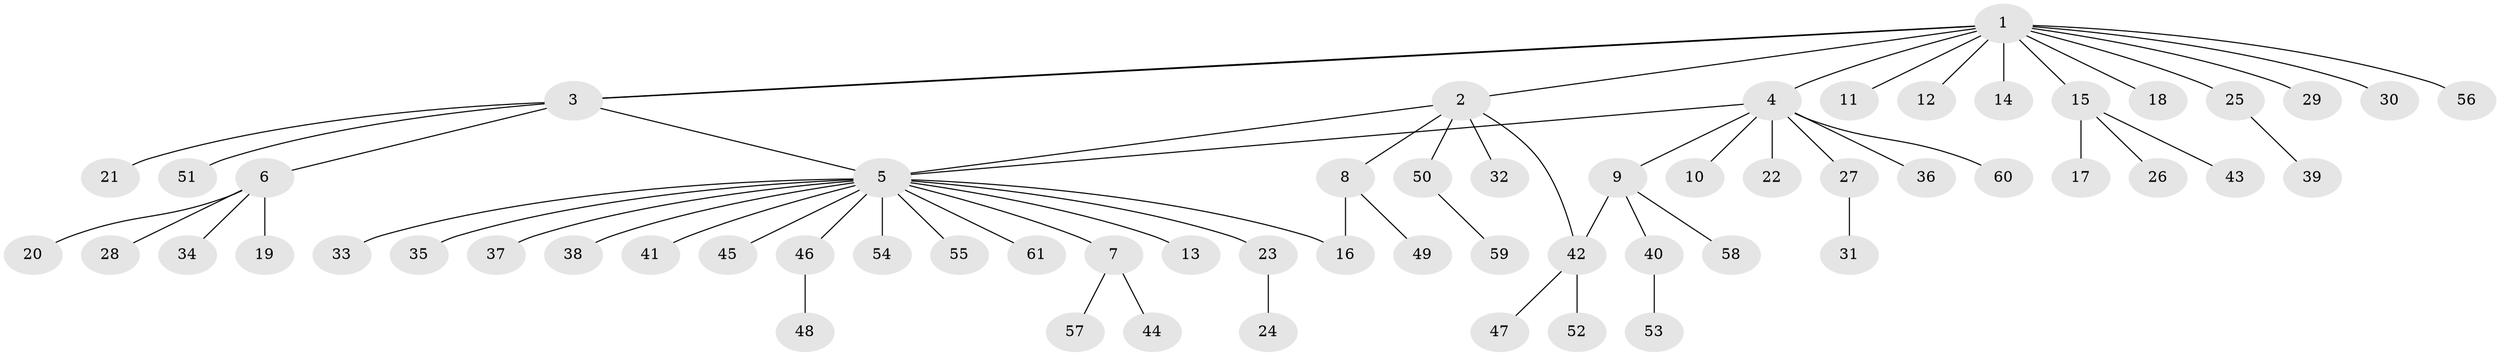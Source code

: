 // coarse degree distribution, {13: 0.023809523809523808, 6: 0.047619047619047616, 8: 0.023809523809523808, 10: 0.023809523809523808, 2: 0.11904761904761904, 3: 0.047619047619047616, 4: 0.023809523809523808, 1: 0.6904761904761905}
// Generated by graph-tools (version 1.1) at 2025/18/03/04/25 18:18:22]
// undirected, 61 vertices, 65 edges
graph export_dot {
graph [start="1"]
  node [color=gray90,style=filled];
  1;
  2;
  3;
  4;
  5;
  6;
  7;
  8;
  9;
  10;
  11;
  12;
  13;
  14;
  15;
  16;
  17;
  18;
  19;
  20;
  21;
  22;
  23;
  24;
  25;
  26;
  27;
  28;
  29;
  30;
  31;
  32;
  33;
  34;
  35;
  36;
  37;
  38;
  39;
  40;
  41;
  42;
  43;
  44;
  45;
  46;
  47;
  48;
  49;
  50;
  51;
  52;
  53;
  54;
  55;
  56;
  57;
  58;
  59;
  60;
  61;
  1 -- 2;
  1 -- 3;
  1 -- 3;
  1 -- 4;
  1 -- 11;
  1 -- 12;
  1 -- 14;
  1 -- 15;
  1 -- 18;
  1 -- 25;
  1 -- 29;
  1 -- 30;
  1 -- 56;
  2 -- 5;
  2 -- 8;
  2 -- 32;
  2 -- 42;
  2 -- 50;
  3 -- 5;
  3 -- 6;
  3 -- 21;
  3 -- 51;
  4 -- 5;
  4 -- 9;
  4 -- 10;
  4 -- 22;
  4 -- 27;
  4 -- 36;
  4 -- 60;
  5 -- 7;
  5 -- 13;
  5 -- 16;
  5 -- 23;
  5 -- 33;
  5 -- 35;
  5 -- 37;
  5 -- 38;
  5 -- 41;
  5 -- 45;
  5 -- 46;
  5 -- 54;
  5 -- 55;
  5 -- 61;
  6 -- 19;
  6 -- 20;
  6 -- 28;
  6 -- 34;
  7 -- 44;
  7 -- 57;
  8 -- 16;
  8 -- 49;
  9 -- 40;
  9 -- 42;
  9 -- 58;
  15 -- 17;
  15 -- 26;
  15 -- 43;
  23 -- 24;
  25 -- 39;
  27 -- 31;
  40 -- 53;
  42 -- 47;
  42 -- 52;
  46 -- 48;
  50 -- 59;
}
